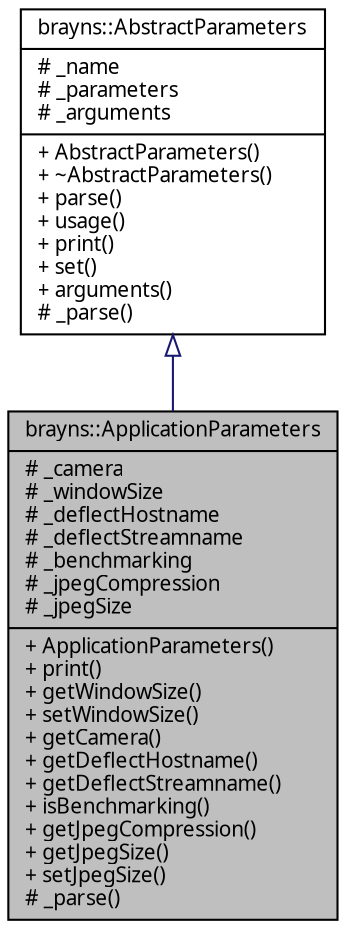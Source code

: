 digraph "brayns::ApplicationParameters"
{
  edge [fontname="Sans",fontsize="10",labelfontname="Sans",labelfontsize="10"];
  node [fontname="Sans",fontsize="10",shape=record];
  Node1 [label="{brayns::ApplicationParameters\n|# _camera\l# _windowSize\l# _deflectHostname\l# _deflectStreamname\l# _benchmarking\l# _jpegCompression\l# _jpegSize\l|+ ApplicationParameters()\l+ print()\l+ getWindowSize()\l+ setWindowSize()\l+ getCamera()\l+ getDeflectHostname()\l+ getDeflectStreamname()\l+ isBenchmarking()\l+ getJpegCompression()\l+ getJpegSize()\l+ setJpegSize()\l# _parse()\l}",height=0.2,width=0.4,color="black", fillcolor="grey75", style="filled" fontcolor="black"];
  Node2 -> Node1 [dir="back",color="midnightblue",fontsize="10",style="solid",arrowtail="onormal",fontname="Sans"];
  Node2 [label="{brayns::AbstractParameters\n|# _name\l# _parameters\l# _arguments\l|+ AbstractParameters()\l+ ~AbstractParameters()\l+ parse()\l+ usage()\l+ print()\l+ set()\l+ arguments()\l# _parse()\l}",height=0.2,width=0.4,color="black", fillcolor="white", style="filled",URL="$classbrayns_1_1_abstract_parameters.html",tooltip="Base class defining command line parameters. "];
}
